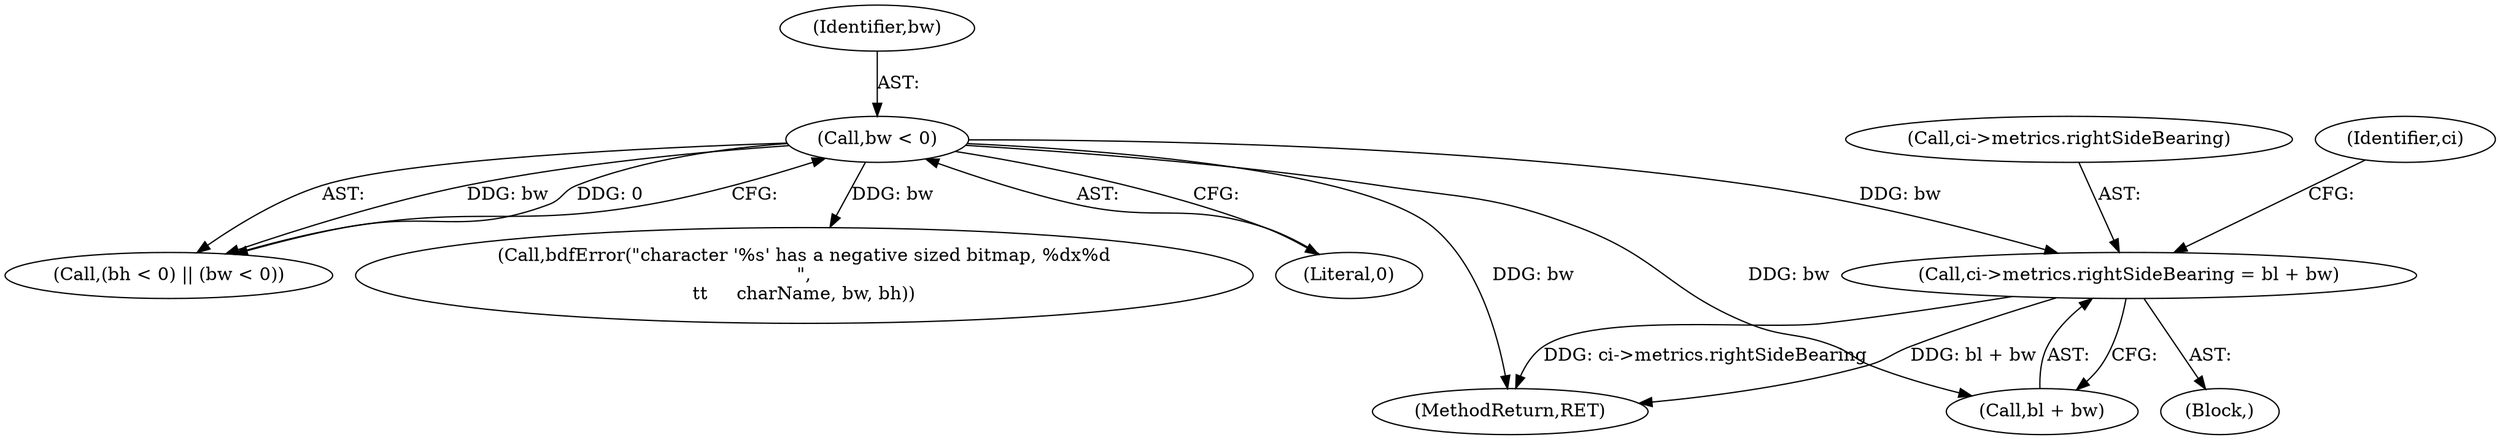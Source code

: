 digraph "0_libxfont_4d024ac10f964f6bd372ae0dd14f02772a6e5f63@integer" {
"1000884" [label="(Call,ci->metrics.rightSideBearing = bl + bw)"];
"1000741" [label="(Call,bw < 0)"];
"1000890" [label="(Call,bl + bw)"];
"1000743" [label="(Literal,0)"];
"1001224" [label="(MethodReturn,RET)"];
"1000737" [label="(Call,(bh < 0) || (bw < 0))"];
"1000884" [label="(Call,ci->metrics.rightSideBearing = bl + bw)"];
"1000742" [label="(Identifier,bw)"];
"1000745" [label="(Call,bdfError(\"character '%s' has a negative sized bitmap, %dx%d\n\",\n\t\t     charName, bw, bh))"];
"1000885" [label="(Call,ci->metrics.rightSideBearing)"];
"1000876" [label="(Block,)"];
"1000741" [label="(Call,bw < 0)"];
"1000896" [label="(Identifier,ci)"];
"1000884" -> "1000876"  [label="AST: "];
"1000884" -> "1000890"  [label="CFG: "];
"1000885" -> "1000884"  [label="AST: "];
"1000890" -> "1000884"  [label="AST: "];
"1000896" -> "1000884"  [label="CFG: "];
"1000884" -> "1001224"  [label="DDG: ci->metrics.rightSideBearing"];
"1000884" -> "1001224"  [label="DDG: bl + bw"];
"1000741" -> "1000884"  [label="DDG: bw"];
"1000741" -> "1000737"  [label="AST: "];
"1000741" -> "1000743"  [label="CFG: "];
"1000742" -> "1000741"  [label="AST: "];
"1000743" -> "1000741"  [label="AST: "];
"1000737" -> "1000741"  [label="CFG: "];
"1000741" -> "1001224"  [label="DDG: bw"];
"1000741" -> "1000737"  [label="DDG: bw"];
"1000741" -> "1000737"  [label="DDG: 0"];
"1000741" -> "1000745"  [label="DDG: bw"];
"1000741" -> "1000890"  [label="DDG: bw"];
}
